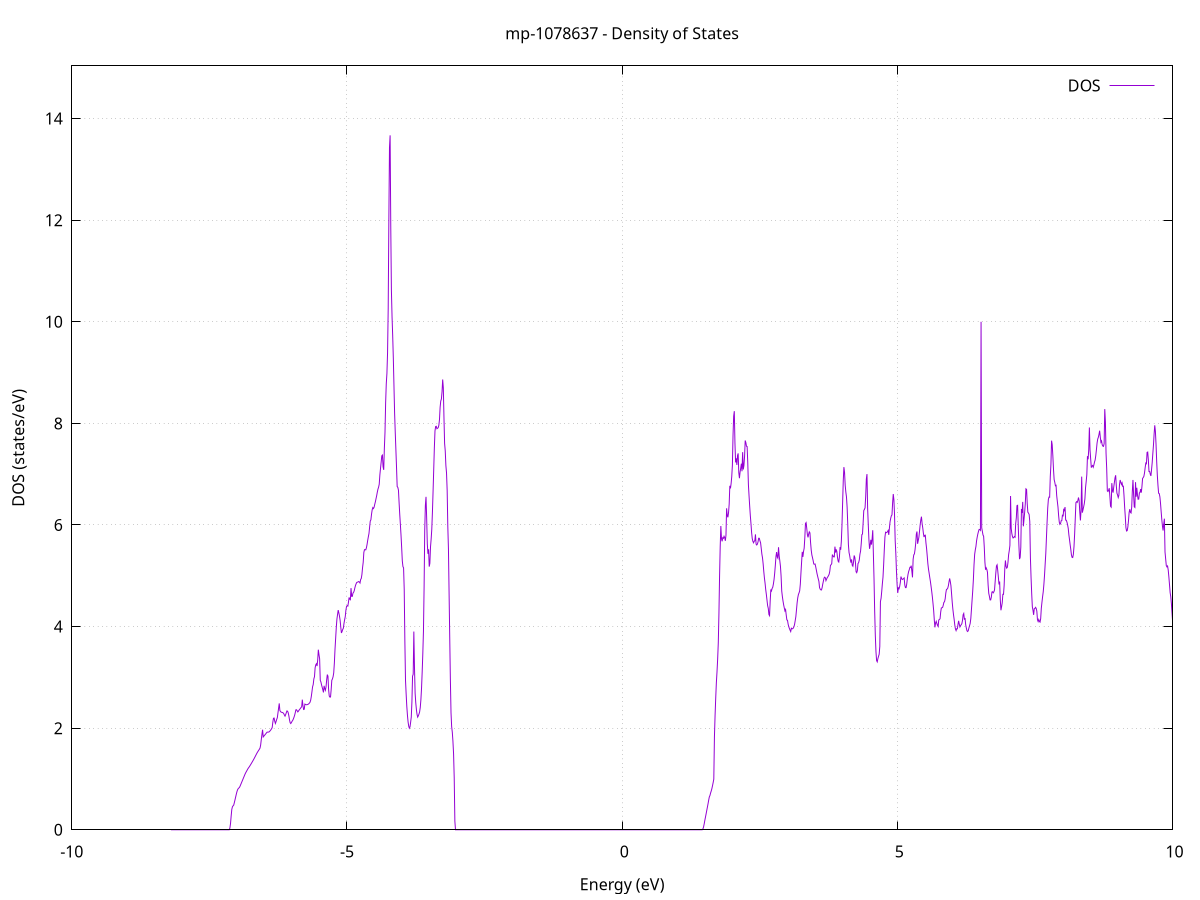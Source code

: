 set title 'mp-1078637 - Density of States'
set xlabel 'Energy (eV)'
set ylabel 'DOS (states/eV)'
set grid
set xrange [-10:10]
set yrange [0:15.038]
set xzeroaxis lt -1
set terminal png size 800,600
set output 'mp-1078637_dos_gnuplot.png'
plot '-' using 1:2 with lines title 'DOS'
-8.198800 0.000000
-8.187100 0.000000
-8.175500 0.000000
-8.163800 0.000000
-8.152200 0.000000
-8.140600 0.000000
-8.128900 0.000000
-8.117300 0.000000
-8.105600 0.000000
-8.094000 0.000000
-8.082300 0.000000
-8.070700 0.000000
-8.059000 0.000000
-8.047400 0.000000
-8.035700 0.000000
-8.024100 0.000000
-8.012400 0.000000
-8.000800 0.000000
-7.989200 0.000000
-7.977500 0.000000
-7.965900 0.000000
-7.954200 0.000000
-7.942600 0.000000
-7.930900 0.000000
-7.919300 0.000000
-7.907600 0.000000
-7.896000 0.000000
-7.884300 0.000000
-7.872700 0.000000
-7.861100 0.000000
-7.849400 0.000000
-7.837800 0.000000
-7.826100 0.000000
-7.814500 0.000000
-7.802800 0.000000
-7.791200 0.000000
-7.779500 0.000000
-7.767900 0.000000
-7.756200 0.000000
-7.744600 0.000000
-7.732900 0.000000
-7.721300 0.000000
-7.709700 0.000000
-7.698000 0.000000
-7.686400 0.000000
-7.674700 0.000000
-7.663100 0.000000
-7.651400 0.000000
-7.639800 0.000000
-7.628100 0.000000
-7.616500 0.000000
-7.604800 0.000000
-7.593200 0.000000
-7.581500 0.000000
-7.569900 0.000000
-7.558300 0.000000
-7.546600 0.000000
-7.535000 0.000000
-7.523300 0.000000
-7.511700 0.000000
-7.500000 0.000000
-7.488400 0.000000
-7.476700 0.000000
-7.465100 0.000000
-7.453400 0.000000
-7.441800 0.000000
-7.430200 0.000000
-7.418500 0.000000
-7.406900 0.000000
-7.395200 0.000000
-7.383600 0.000000
-7.371900 0.000000
-7.360300 0.000000
-7.348600 0.000000
-7.337000 0.000000
-7.325300 0.000000
-7.313700 0.000000
-7.302000 0.000000
-7.290400 0.000000
-7.278800 0.000000
-7.267100 0.000000
-7.255500 0.000000
-7.243800 0.000000
-7.232200 0.000000
-7.220500 0.000000
-7.208900 0.000000
-7.197200 0.000000
-7.185600 0.000000
-7.173900 0.000000
-7.162300 0.000000
-7.150700 0.000000
-7.139000 0.000200
-7.127400 0.033900
-7.115700 0.124400
-7.104100 0.271900
-7.092400 0.402200
-7.080800 0.453700
-7.069100 0.472000
-7.057500 0.486700
-7.045800 0.537800
-7.034200 0.590700
-7.022500 0.645100
-7.010900 0.700300
-6.999300 0.749500
-6.987600 0.787600
-6.976000 0.809700
-6.964300 0.822700
-6.952700 0.835600
-6.941000 0.862300
-6.929400 0.892500
-6.917700 0.923100
-6.906100 0.953700
-6.894400 0.984200
-6.882800 1.014600
-6.871100 1.045100
-6.859500 1.076300
-6.847900 1.105700
-6.836200 1.130200
-6.824600 1.152900
-6.812900 1.175700
-6.801300 1.198400
-6.789600 1.218400
-6.778000 1.234800
-6.766300 1.254300
-6.754700 1.274600
-6.743000 1.295400
-6.731400 1.316800
-6.719800 1.338300
-6.708100 1.360100
-6.696500 1.382800
-6.684800 1.406100
-6.673200 1.430200
-6.661500 1.454900
-6.649900 1.479800
-6.638200 1.504100
-6.626600 1.526400
-6.614900 1.546700
-6.603300 1.566000
-6.591600 1.586000
-6.580000 1.607600
-6.568400 1.668700
-6.556700 1.778000
-6.545100 1.878300
-6.533400 1.969700
-6.521800 1.827200
-6.510100 1.842700
-6.498500 1.857800
-6.486800 1.873200
-6.475200 1.889200
-6.463500 1.905900
-6.451900 1.920800
-6.440200 1.922400
-6.428600 1.923400
-6.417000 1.925700
-6.405300 1.936600
-6.393700 1.952700
-6.382000 1.968500
-6.370400 1.988000
-6.358700 2.012400
-6.347100 2.118600
-6.335400 2.195000
-6.323800 2.199600
-6.312100 2.136100
-6.300500 2.093100
-6.288900 2.128800
-6.277200 2.171800
-6.265600 2.206100
-6.253900 2.300800
-6.242300 2.393400
-6.230600 2.487600
-6.219000 2.348000
-6.207300 2.327200
-6.195700 2.315300
-6.184000 2.311600
-6.172400 2.308800
-6.160700 2.301800
-6.149100 2.287400
-6.137500 2.260200
-6.125800 2.237100
-6.114200 2.266200
-6.102500 2.303700
-6.090900 2.339500
-6.079200 2.334000
-6.067600 2.302400
-6.055900 2.243900
-6.044300 2.164800
-6.032600 2.107300
-6.021000 2.091400
-6.009400 2.110800
-5.997700 2.135700
-5.986100 2.153200
-5.974400 2.180900
-5.962800 2.214300
-5.951100 2.254500
-5.939500 2.304400
-5.927800 2.361900
-5.916200 2.362100
-5.904500 2.342100
-5.892900 2.320400
-5.881200 2.337000
-5.869600 2.356400
-5.858000 2.373300
-5.846300 2.388400
-5.834700 2.406900
-5.823000 2.420100
-5.811400 2.561200
-5.799700 2.442900
-5.788100 2.368200
-5.776400 2.373000
-5.764800 2.474100
-5.753100 2.466600
-5.741500 2.462200
-5.729800 2.461900
-5.718200 2.464700
-5.706600 2.470500
-5.694900 2.479300
-5.683300 2.492700
-5.671600 2.509200
-5.660000 2.548300
-5.648300 2.621200
-5.636700 2.714400
-5.625000 2.814000
-5.613400 2.859700
-5.601700 2.969300
-5.590100 3.014300
-5.578500 3.190000
-5.566800 3.247400
-5.555200 3.268300
-5.543500 3.223400
-5.531900 3.342500
-5.520200 3.545100
-5.508600 3.449100
-5.496900 3.366600
-5.485300 2.941900
-5.473600 2.910500
-5.462000 2.852300
-5.450300 2.806100
-5.438700 2.756400
-5.427100 2.704100
-5.415400 2.834400
-5.403800 2.777200
-5.392100 2.745500
-5.380500 2.812000
-5.368800 2.951500
-5.357200 3.054900
-5.345500 3.023300
-5.333900 2.765400
-5.322200 2.633400
-5.310600 2.612100
-5.299000 2.613500
-5.287300 2.757400
-5.275700 2.943000
-5.264000 2.969100
-5.252400 3.012000
-5.240700 3.088100
-5.229100 3.281800
-5.217400 3.550200
-5.205800 3.765600
-5.194100 3.982400
-5.182500 4.148000
-5.170800 4.239100
-5.159200 4.324800
-5.147600 4.271000
-5.135900 4.205100
-5.124300 4.121100
-5.112600 3.988700
-5.101000 3.874300
-5.089300 3.902800
-5.077700 3.942900
-5.066000 3.967500
-5.054400 4.060100
-5.042700 4.133500
-5.031100 4.197000
-5.019400 4.322100
-5.007800 4.395700
-4.996200 4.411400
-4.984500 4.403200
-4.972900 4.479900
-4.961200 4.573800
-4.949600 4.540100
-4.937900 4.529200
-4.926300 4.757800
-4.914600 4.595000
-4.903000 4.595000
-4.891300 4.657700
-4.879700 4.673700
-4.868100 4.705800
-4.856400 4.763600
-4.844800 4.810900
-4.833100 4.844400
-4.821500 4.869800
-4.809800 4.874400
-4.798200 4.878900
-4.786500 4.886900
-4.774900 4.877300
-4.763200 4.857900
-4.751600 4.926500
-4.739900 4.947400
-4.728300 5.027100
-4.716700 5.160700
-4.705000 5.265600
-4.693400 5.459500
-4.681700 5.514300
-4.670100 5.513400
-4.658400 5.510800
-4.646800 5.551100
-4.635100 5.616100
-4.623500 5.694800
-4.611800 5.767200
-4.600200 5.831900
-4.588500 5.958600
-4.576900 6.076000
-4.565300 6.101900
-4.553600 6.213300
-4.542000 6.297900
-4.530300 6.341700
-4.518700 6.323900
-4.507000 6.350300
-4.495400 6.406400
-4.483700 6.457100
-4.472100 6.517300
-4.460400 6.576700
-4.448800 6.645800
-4.437200 6.704200
-4.425500 6.744200
-4.413900 6.802000
-4.402200 6.985600
-4.390600 7.113800
-4.378900 7.235600
-4.367300 7.361100
-4.355600 7.375600
-4.344000 7.146900
-4.332300 7.085100
-4.320700 7.505800
-4.309000 7.825400
-4.297400 8.409400
-4.285800 8.780700
-4.274100 8.980900
-4.262500 9.387100
-4.250800 10.258800
-4.239200 11.960200
-4.227500 13.428800
-4.215900 13.670800
-4.204200 11.874600
-4.192600 10.622900
-4.180900 10.097500
-4.169300 9.730200
-4.157700 9.285700
-4.146000 8.737400
-4.134400 8.202100
-4.122700 7.823600
-4.111100 7.481700
-4.099400 7.129100
-4.087800 6.757000
-4.076100 6.741100
-4.064500 6.685500
-4.052800 6.439100
-4.041200 6.211300
-4.029500 6.008800
-4.017900 5.799200
-4.006300 5.558600
-3.994600 5.293700
-3.983000 5.181800
-3.971300 5.155500
-3.959700 4.731400
-3.948000 3.708000
-3.936400 2.944400
-3.924700 2.672600
-3.913100 2.433200
-3.901400 2.256300
-3.889800 2.124300
-3.878100 2.039600
-3.866500 1.999300
-3.854900 2.024300
-3.843200 2.116200
-3.831600 2.218900
-3.819900 2.518000
-3.808300 3.023400
-3.796600 3.062600
-3.785000 3.902000
-3.773300 3.196500
-3.761700 2.689000
-3.750000 2.498700
-3.738400 2.367800
-3.726800 2.270600
-3.715100 2.218000
-3.703500 2.243300
-3.691800 2.277300
-3.680200 2.318700
-3.668500 2.405100
-3.656900 2.558800
-3.645200 2.786500
-3.633600 3.097600
-3.621900 3.467200
-3.610300 3.906600
-3.598600 4.771800
-3.587000 5.899200
-3.575400 6.386600
-3.563700 6.554100
-3.552100 6.143500
-3.540400 5.629100
-3.528800 5.432900
-3.517100 5.521600
-3.505500 5.180200
-3.493800 5.246000
-3.482200 5.567700
-3.470500 5.722400
-3.458900 5.916600
-3.447300 6.252200
-3.435600 6.659400
-3.424000 7.078600
-3.412300 7.516300
-3.400700 7.851400
-3.389000 7.937800
-3.377400 7.942700
-3.365700 7.895200
-3.354100 7.904300
-3.342400 7.915800
-3.330800 7.960600
-3.319100 8.073600
-3.307500 8.316000
-3.295900 8.439600
-3.284200 8.480000
-3.272600 8.622100
-3.260900 8.863500
-3.249300 8.700800
-3.237600 8.116800
-3.226000 7.605000
-3.214300 7.458200
-3.202700 7.170200
-3.191000 7.024500
-3.179400 6.678800
-3.167700 5.972700
-3.156100 5.527600
-3.144500 4.655300
-3.132800 3.788800
-3.121200 2.961300
-3.109500 2.303800
-3.097900 2.030700
-3.086200 1.920400
-3.074600 1.742600
-3.062900 1.492300
-3.051300 1.021200
-3.039600 0.170300
-3.028000 0.000000
-3.016400 0.000000
-3.004700 0.000000
-2.993100 0.000000
-2.981400 0.000000
-2.969800 0.000000
-2.958100 0.000000
-2.946500 0.000000
-2.934800 0.000000
-2.923200 0.000000
-2.911500 0.000000
-2.899900 0.000000
-2.888200 0.000000
-2.876600 0.000000
-2.865000 0.000000
-2.853300 0.000000
-2.841700 0.000000
-2.830000 0.000000
-2.818400 0.000000
-2.806700 0.000000
-2.795100 0.000000
-2.783400 0.000000
-2.771800 0.000000
-2.760100 0.000000
-2.748500 0.000000
-2.736800 0.000000
-2.725200 0.000000
-2.713600 0.000000
-2.701900 0.000000
-2.690300 0.000000
-2.678600 0.000000
-2.667000 0.000000
-2.655300 0.000000
-2.643700 0.000000
-2.632000 0.000000
-2.620400 0.000000
-2.608700 0.000000
-2.597100 0.000000
-2.585500 0.000000
-2.573800 0.000000
-2.562200 0.000000
-2.550500 0.000000
-2.538900 0.000000
-2.527200 0.000000
-2.515600 0.000000
-2.503900 0.000000
-2.492300 0.000000
-2.480600 0.000000
-2.469000 0.000000
-2.457300 0.000000
-2.445700 0.000000
-2.434100 0.000000
-2.422400 0.000000
-2.410800 0.000000
-2.399100 0.000000
-2.387500 0.000000
-2.375800 0.000000
-2.364200 0.000000
-2.352500 0.000000
-2.340900 0.000000
-2.329200 0.000000
-2.317600 0.000000
-2.306000 0.000000
-2.294300 0.000000
-2.282700 0.000000
-2.271000 0.000000
-2.259400 0.000000
-2.247700 0.000000
-2.236100 0.000000
-2.224400 0.000000
-2.212800 0.000000
-2.201100 0.000000
-2.189500 0.000000
-2.177800 0.000000
-2.166200 0.000000
-2.154600 0.000000
-2.142900 0.000000
-2.131300 0.000000
-2.119600 0.000000
-2.108000 0.000000
-2.096300 0.000000
-2.084700 0.000000
-2.073000 0.000000
-2.061400 0.000000
-2.049700 0.000000
-2.038100 0.000000
-2.026400 0.000000
-2.014800 0.000000
-2.003200 0.000000
-1.991500 0.000000
-1.979900 0.000000
-1.968200 0.000000
-1.956600 0.000000
-1.944900 0.000000
-1.933300 0.000000
-1.921600 0.000000
-1.910000 0.000000
-1.898300 0.000000
-1.886700 0.000000
-1.875100 0.000000
-1.863400 0.000000
-1.851800 0.000000
-1.840100 0.000000
-1.828500 0.000000
-1.816800 0.000000
-1.805200 0.000000
-1.793500 0.000000
-1.781900 0.000000
-1.770200 0.000000
-1.758600 0.000000
-1.746900 0.000000
-1.735300 0.000000
-1.723700 0.000000
-1.712000 0.000000
-1.700400 0.000000
-1.688700 0.000000
-1.677100 0.000000
-1.665400 0.000000
-1.653800 0.000000
-1.642100 0.000000
-1.630500 0.000000
-1.618800 0.000000
-1.607200 0.000000
-1.595600 0.000000
-1.583900 0.000000
-1.572300 0.000000
-1.560600 0.000000
-1.549000 0.000000
-1.537300 0.000000
-1.525700 0.000000
-1.514000 0.000000
-1.502400 0.000000
-1.490700 0.000000
-1.479100 0.000000
-1.467400 0.000000
-1.455800 0.000000
-1.444200 0.000000
-1.432500 0.000000
-1.420900 0.000000
-1.409200 0.000000
-1.397600 0.000000
-1.385900 0.000000
-1.374300 0.000000
-1.362600 0.000000
-1.351000 0.000000
-1.339300 0.000000
-1.327700 0.000000
-1.316000 0.000000
-1.304400 0.000000
-1.292800 0.000000
-1.281100 0.000000
-1.269500 0.000000
-1.257800 0.000000
-1.246200 0.000000
-1.234500 0.000000
-1.222900 0.000000
-1.211200 0.000000
-1.199600 0.000000
-1.187900 0.000000
-1.176300 0.000000
-1.164700 0.000000
-1.153000 0.000000
-1.141400 0.000000
-1.129700 0.000000
-1.118100 0.000000
-1.106400 0.000000
-1.094800 0.000000
-1.083100 0.000000
-1.071500 0.000000
-1.059800 0.000000
-1.048200 0.000000
-1.036500 0.000000
-1.024900 0.000000
-1.013300 0.000000
-1.001600 0.000000
-0.990000 0.000000
-0.978300 0.000000
-0.966700 0.000000
-0.955000 0.000000
-0.943400 0.000000
-0.931700 0.000000
-0.920100 0.000000
-0.908400 0.000000
-0.896800 0.000000
-0.885100 0.000000
-0.873500 0.000000
-0.861900 0.000000
-0.850200 0.000000
-0.838600 0.000000
-0.826900 0.000000
-0.815300 0.000000
-0.803600 0.000000
-0.792000 0.000000
-0.780300 0.000000
-0.768700 0.000000
-0.757000 0.000000
-0.745400 0.000000
-0.733800 0.000000
-0.722100 0.000000
-0.710500 0.000000
-0.698800 0.000000
-0.687200 0.000000
-0.675500 0.000000
-0.663900 0.000000
-0.652200 0.000000
-0.640600 0.000000
-0.628900 0.000000
-0.617300 0.000000
-0.605600 0.000000
-0.594000 0.000000
-0.582400 0.000000
-0.570700 0.000000
-0.559100 0.000000
-0.547400 0.000000
-0.535800 0.000000
-0.524100 0.000000
-0.512500 0.000000
-0.500800 0.000000
-0.489200 0.000000
-0.477500 0.000000
-0.465900 0.000000
-0.454300 0.000000
-0.442600 0.000000
-0.431000 0.000000
-0.419300 0.000000
-0.407700 0.000000
-0.396000 0.000000
-0.384400 0.000000
-0.372700 0.000000
-0.361100 0.000000
-0.349400 0.000000
-0.337800 0.000000
-0.326100 0.000000
-0.314500 0.000000
-0.302900 0.000000
-0.291200 0.000000
-0.279600 0.000000
-0.267900 0.000000
-0.256300 0.000000
-0.244600 0.000000
-0.233000 0.000000
-0.221300 0.000000
-0.209700 0.000000
-0.198000 0.000000
-0.186400 0.000000
-0.174700 0.000000
-0.163100 0.000000
-0.151500 0.000000
-0.139800 0.000000
-0.128200 0.000000
-0.116500 0.000000
-0.104900 0.000000
-0.093200 0.000000
-0.081600 0.000000
-0.069900 0.000000
-0.058300 0.000000
-0.046600 0.000000
-0.035000 0.000000
-0.023400 0.000000
-0.011700 0.000000
-0.000100 0.000000
0.011600 0.000000
0.023200 0.000000
0.034900 0.000000
0.046500 0.000000
0.058200 0.000000
0.069800 0.000000
0.081500 0.000000
0.093100 0.000000
0.104800 0.000000
0.116400 0.000000
0.128000 0.000000
0.139700 0.000000
0.151300 0.000000
0.163000 0.000000
0.174600 0.000000
0.186300 0.000000
0.197900 0.000000
0.209600 0.000000
0.221200 0.000000
0.232900 0.000000
0.244500 0.000000
0.256200 0.000000
0.267800 0.000000
0.279400 0.000000
0.291100 0.000000
0.302700 0.000000
0.314400 0.000000
0.326000 0.000000
0.337700 0.000000
0.349300 0.000000
0.361000 0.000000
0.372600 0.000000
0.384300 0.000000
0.395900 0.000000
0.407500 0.000000
0.419200 0.000000
0.430800 0.000000
0.442500 0.000000
0.454100 0.000000
0.465800 0.000000
0.477400 0.000000
0.489100 0.000000
0.500700 0.000000
0.512400 0.000000
0.524000 0.000000
0.535700 0.000000
0.547300 0.000000
0.558900 0.000000
0.570600 0.000000
0.582200 0.000000
0.593900 0.000000
0.605500 0.000000
0.617200 0.000000
0.628800 0.000000
0.640500 0.000000
0.652100 0.000000
0.663800 0.000000
0.675400 0.000000
0.687000 0.000000
0.698700 0.000000
0.710300 0.000000
0.722000 0.000000
0.733600 0.000000
0.745300 0.000000
0.756900 0.000000
0.768600 0.000000
0.780200 0.000000
0.791900 0.000000
0.803500 0.000000
0.815200 0.000000
0.826800 0.000000
0.838400 0.000000
0.850100 0.000000
0.861700 0.000000
0.873400 0.000000
0.885000 0.000000
0.896700 0.000000
0.908300 0.000000
0.920000 0.000000
0.931600 0.000000
0.943300 0.000000
0.954900 0.000000
0.966600 0.000000
0.978200 0.000000
0.989800 0.000000
1.001500 0.000000
1.013100 0.000000
1.024800 0.000000
1.036400 0.000000
1.048100 0.000000
1.059700 0.000000
1.071400 0.000000
1.083000 0.000000
1.094700 0.000000
1.106300 0.000000
1.117900 0.000000
1.129600 0.000000
1.141200 0.000000
1.152900 0.000000
1.164500 0.000000
1.176200 0.000000
1.187800 0.000000
1.199500 0.000000
1.211100 0.000000
1.222800 0.000000
1.234400 0.000000
1.246100 0.000000
1.257700 0.000000
1.269300 0.000000
1.281000 0.000000
1.292600 0.000000
1.304300 0.000000
1.315900 0.000000
1.327600 0.000000
1.339200 0.000000
1.350900 0.000000
1.362500 0.000000
1.374200 0.000000
1.385800 0.000000
1.397400 0.000000
1.409100 0.000000
1.420700 0.000000
1.432400 0.000000
1.444000 0.000000
1.455700 0.000500
1.467300 0.016200
1.479000 0.054100
1.490600 0.114300
1.502300 0.184800
1.513900 0.247700
1.525600 0.312800
1.537200 0.379500
1.548800 0.443800
1.560500 0.511000
1.572100 0.581100
1.583800 0.645600
1.595400 0.674300
1.607100 0.724400
1.618700 0.763400
1.630400 0.809600
1.642000 0.867400
1.653700 0.930000
1.665300 0.996100
1.677000 1.833400
1.688600 2.250200
1.700200 2.593600
1.711900 2.895100
1.723500 3.105600
1.735200 3.356300
1.746800 3.676700
1.758500 4.248600
1.770100 4.984300
1.781800 5.574800
1.793400 5.979900
1.805100 5.728400
1.816700 5.678900
1.828300 5.750100
1.840000 5.737400
1.851600 5.777900
1.863300 5.752200
1.874900 5.688200
1.886600 5.796700
1.898200 6.328400
1.909900 6.184900
1.921500 6.151700
1.933200 6.243100
1.944800 6.411500
1.956500 6.770800
1.968100 6.720200
1.979700 6.812800
1.991400 6.951300
2.003000 7.175100
2.014700 7.755200
2.026300 8.140500
2.038000 8.241000
2.049600 7.613200
2.061300 7.232300
2.072900 7.312800
2.084600 7.181800
2.096200 7.366200
2.107900 7.409500
2.119500 7.030600
2.131100 6.920600
2.142800 7.040500
2.154400 7.116900
2.166100 7.207300
2.177700 7.057700
2.189400 7.434400
2.201000 7.092700
2.212700 7.169700
2.224300 7.346900
2.236000 7.663200
2.247600 7.623200
2.259200 7.550000
2.270900 7.544600
2.282500 7.227200
2.294200 6.792100
2.305800 6.572800
2.317500 6.370900
2.329100 6.183400
2.340800 6.026500
2.352400 5.851800
2.364100 5.732100
2.375700 5.677200
2.387400 5.649800
2.399000 5.679100
2.410600 5.691800
2.422300 5.815700
2.433900 5.623100
2.445600 5.606300
2.457200 5.623500
2.468900 5.666300
2.480500 5.739100
2.492200 5.738400
2.503800 5.688400
2.515500 5.649600
2.527100 5.541700
2.538700 5.428300
2.550400 5.352600
2.562000 5.233900
2.573700 5.083300
2.585300 4.954300
2.597000 4.853900
2.608600 4.730100
2.620300 4.631700
2.631900 4.520100
2.643600 4.411700
2.655200 4.358800
2.666900 4.237000
2.678500 4.215200
2.690100 4.505800
2.701800 4.730100
2.713400 4.703000
2.725100 4.751200
2.736700 4.774000
2.748400 4.838900
2.760000 4.925500
2.771700 5.050600
2.783300 5.203800
2.795000 5.379000
2.806600 5.467100
2.818300 5.367800
2.829900 5.343900
2.841500 5.561900
2.853200 5.391700
2.864800 5.296500
2.876500 5.186400
2.888100 4.994200
2.899800 4.698500
2.911400 4.590600
2.923100 4.501900
2.934700 4.427400
2.946400 4.365800
2.958000 4.309600
2.969600 4.335400
2.981300 4.228000
2.992900 4.130700
3.004600 4.124000
3.016200 4.046300
3.027900 3.996600
3.039500 3.960700
3.051200 3.928700
3.062800 3.902000
3.074500 3.967800
3.086100 3.956900
3.097800 3.957400
3.109400 3.969900
3.121000 3.995900
3.132700 4.040900
3.144300 4.115400
3.156000 4.194700
3.167600 4.327500
3.179300 4.467200
3.190900 4.566800
3.202600 4.631100
3.214200 4.663400
3.225900 4.704500
3.237500 4.836200
3.249100 5.060000
3.260800 5.271000
3.272400 5.470900
3.284100 5.372600
3.295700 5.475700
3.307400 5.544100
3.319000 5.744000
3.330700 6.028800
3.342300 6.046900
3.354000 5.936800
3.365600 5.812400
3.377300 5.756900
3.388900 5.820700
3.400500 5.865200
3.412200 5.845400
3.423800 5.654900
3.435500 5.505900
3.447100 5.410600
3.458800 5.356100
3.470400 5.299300
3.482100 5.232000
3.493700 5.227700
3.505400 5.232100
3.517000 5.178100
3.528700 5.113000
3.540300 5.046500
3.551900 4.991300
3.563600 4.939300
3.575200 4.889200
3.586900 4.767200
3.598500 4.736900
3.610200 4.723000
3.621800 4.720800
3.633500 4.765900
3.645100 4.836500
3.656800 4.896100
3.668400 4.955400
3.680000 4.973100
3.691700 4.960700
3.703300 4.904900
3.715000 4.934700
3.726600 4.964000
3.738300 4.981400
3.749900 5.002900
3.761600 5.032400
3.773200 5.090500
3.784900 5.204500
3.796500 5.218400
3.808200 5.238500
3.819800 5.417200
3.831400 5.390700
3.843100 5.372600
3.854700 5.371800
3.866400 5.573300
3.878000 5.457400
3.889700 5.520000
3.901300 5.475600
3.913000 5.363100
3.924600 5.286600
3.936300 5.270700
3.947900 5.372600
3.959600 5.564000
3.971200 5.512400
3.982800 5.677300
3.994500 5.996700
4.006100 6.437900
4.017800 6.874400
4.029400 7.139600
4.041100 7.034500
4.052700 6.783600
4.064400 6.649100
4.076000 6.553700
4.087700 6.354500
4.099300 6.017300
4.110900 5.616600
4.122600 5.458600
4.134200 5.397900
4.145900 5.316500
4.157500 5.258500
4.169200 5.322500
4.180800 5.206400
4.192500 5.188100
4.204100 5.268900
4.215800 5.399700
4.227400 5.362900
4.239100 5.260700
4.250700 5.078500
4.262300 5.060900
4.274000 5.100700
4.285600 5.241200
4.297300 5.259000
4.308900 5.310900
4.320600 5.424100
4.332200 5.485300
4.343900 5.627000
4.355500 5.809400
4.367200 5.821200
4.378800 6.043400
4.390400 6.283900
4.402100 6.307900
4.413700 6.337000
4.425400 6.565100
4.437000 6.902800
4.448700 7.001800
4.460300 6.335800
4.472000 6.011400
4.483600 5.718100
4.495300 5.531400
4.506900 5.601800
4.518600 5.708100
4.530200 5.614100
4.541800 5.723000
4.553500 5.896900
4.565100 5.426000
4.576800 4.929100
4.588400 4.308700
4.600100 3.829500
4.611700 3.509800
4.623400 3.331400
4.635000 3.305800
4.646700 3.368100
4.658300 3.412800
4.670000 3.454800
4.681600 3.608700
4.693200 4.492600
4.704900 4.557200
4.716500 4.690400
4.728200 4.843200
4.739800 4.974000
4.751500 5.218400
4.763100 5.505800
4.774800 5.761600
4.786400 5.857300
4.798100 5.848400
4.809700 5.855200
4.821300 5.868100
4.833000 5.891900
4.844600 5.805400
4.856300 5.941800
4.867900 6.062200
4.879600 6.130900
4.891200 6.179800
4.902900 6.198500
4.914500 6.436600
4.926200 6.609700
4.937800 6.497000
4.949500 6.196400
4.961100 5.694400
4.972700 5.441900
4.984400 5.091200
4.996000 4.826500
5.007700 4.661300
5.019300 4.760900
5.031000 4.744900
5.042600 4.788300
5.054300 4.865900
5.065900 4.984600
5.077600 4.947100
5.089200 4.926500
5.100800 4.933000
5.112500 4.944800
5.124100 4.957200
5.135800 4.817200
5.147400 4.767300
5.159100 4.766700
5.170700 4.836000
5.182400 4.942200
5.194000 5.025600
5.205700 5.083700
5.217300 5.121000
5.229000 5.166500
5.240600 5.164200
5.252200 5.198900
5.263900 5.092700
5.275500 4.969200
5.287200 5.326000
5.298800 5.411000
5.310500 5.430600
5.322100 5.514500
5.333800 5.637400
5.345400 5.820100
5.357100 5.871500
5.368700 5.629700
5.380400 5.695100
5.392000 5.760200
5.403600 5.880600
5.415300 6.005900
5.426900 6.101000
5.438600 6.163700
5.450200 6.029800
5.461900 5.946200
5.473500 5.838700
5.485200 5.762500
5.496800 5.796000
5.508500 5.799600
5.520100 5.646900
5.531700 5.538000
5.543400 5.390300
5.555000 5.237800
5.566700 5.129000
5.578300 5.048500
5.590000 4.964200
5.601600 4.884300
5.613300 4.790800
5.624900 4.692700
5.636600 4.584000
5.648200 4.457800
5.659900 4.320700
5.671500 4.136300
5.683100 3.984700
5.694800 4.069700
5.706400 4.103300
5.718100 4.062000
5.729700 4.025800
5.741400 4.002500
5.753000 4.130300
5.764700 4.138700
5.776300 4.154300
5.788000 4.283200
5.799600 4.366100
5.811300 4.370900
5.822900 4.378100
5.834500 4.421000
5.846200 4.477400
5.857800 4.489200
5.869500 4.547300
5.881100 4.659100
5.892800 4.730900
5.904400 4.737600
5.916100 4.756000
5.927700 4.805300
5.939400 4.882400
5.951000 4.947500
5.962600 4.886500
5.974300 4.803200
5.985900 4.645100
5.997600 4.479700
6.009200 4.343400
6.020900 4.234300
6.032500 4.141200
6.044200 4.031900
6.055800 3.954400
6.067500 3.921200
6.079100 3.958700
6.090800 3.956200
6.102400 4.041900
6.114000 4.113700
6.125700 4.049400
6.137300 3.993000
6.149000 4.019000
6.160600 4.036400
6.172300 4.056600
6.183900 4.119100
6.195600 4.233300
6.207200 4.258200
6.218900 4.135700
6.230500 4.168100
6.242100 4.036600
6.253800 3.971000
6.265400 3.917100
6.277100 3.902800
6.288700 3.918500
6.300400 3.971300
6.312000 4.014500
6.323700 4.062100
6.335300 4.157900
6.347000 4.338900
6.358600 4.523500
6.370300 4.705300
6.381900 4.923900
6.393500 5.213700
6.405200 5.421900
6.416800 5.510500
6.428500 5.576700
6.440100 5.689100
6.451800 5.762700
6.463400 5.824400
6.475100 5.875400
6.486700 5.913100
6.498400 5.912000
6.510000 5.896100
6.521700 9.999800
6.533300 5.946400
6.544900 5.876000
6.556600 5.803800
6.568200 5.778300
6.579900 5.566100
6.591500 5.269200
6.603200 5.119600
6.614800 5.155200
6.626500 5.124700
6.638100 5.068900
6.649800 4.818800
6.661400 4.655300
6.673000 4.596600
6.684700 4.526000
6.696300 4.524600
6.708000 4.580100
6.719600 4.681300
6.731300 4.685800
6.742900 4.664900
6.754600 4.684600
6.766200 4.721200
6.777900 4.886600
6.789500 5.054700
6.801200 5.192900
6.812800 5.216000
6.824400 5.104900
6.836100 4.969100
6.847700 4.829500
6.859400 4.886700
6.871000 4.524700
6.882700 4.320800
6.894300 4.389400
6.906000 4.465300
6.917600 4.635000
6.929300 4.634000
6.940900 4.808000
6.952500 5.135200
6.964200 5.302300
6.975800 5.187200
6.987500 5.150700
6.999100 5.167500
7.010800 5.265800
7.022400 5.415300
7.034100 5.496200
7.045700 5.597900
7.057400 6.569800
7.069000 5.936700
7.080700 5.832400
7.092300 5.770400
7.103900 5.744200
7.115600 5.755400
7.127200 5.772300
7.138900 5.760400
7.150500 6.025800
7.162200 6.141700
7.173800 6.380400
7.185500 6.387300
7.197100 5.994000
7.208800 5.606400
7.220400 5.328300
7.232100 5.363500
7.243700 5.562900
7.255300 6.314700
7.267000 6.237700
7.278600 6.455000
7.290300 5.974000
7.301900 6.110400
7.313600 6.247300
7.325200 6.416900
7.336900 6.711700
7.348500 6.700600
7.360200 6.423500
7.371800 6.250900
7.383400 6.234300
7.395100 6.207000
7.406700 6.070300
7.418400 5.351300
7.430000 4.967400
7.441700 4.646900
7.453300 4.388400
7.465000 4.321000
7.476600 4.230400
7.488300 4.351000
7.499900 4.357100
7.511600 4.378600
7.523200 4.358800
7.534800 4.304700
7.546500 4.134500
7.558100 4.100200
7.569800 4.138800
7.581400 4.102100
7.593100 4.087800
7.604700 4.156100
7.616400 4.362000
7.628000 4.478400
7.639700 4.588900
7.651300 4.686000
7.663000 4.830600
7.674600 5.009700
7.686200 5.227700
7.697900 5.445000
7.709500 5.744800
7.721200 6.052400
7.732800 6.333400
7.744500 6.503800
7.756100 6.549500
7.767800 6.546900
7.779400 6.953500
7.791100 7.197400
7.802700 7.660100
7.814300 7.579400
7.826000 7.360300
7.837600 7.098300
7.849300 6.895300
7.860900 6.842000
7.872600 6.772900
7.884200 6.780900
7.895900 6.577900
7.907500 6.462600
7.919200 6.353300
7.930800 6.186800
7.942500 6.057500
7.954100 6.012400
7.965700 6.027700
7.977400 6.083400
7.989000 6.086700
8.000700 6.201800
8.012300 6.169000
8.024000 6.319900
8.035600 6.269800
8.047300 6.353500
8.058900 6.095800
8.070600 6.092800
8.082200 6.056000
8.093800 6.004300
8.105500 5.933900
8.117100 5.805800
8.128800 5.710400
8.140400 5.612100
8.152100 5.517900
8.163700 5.411700
8.175400 5.362700
8.187000 5.359100
8.198700 5.423000
8.210300 5.575800
8.222000 5.825800
8.233600 6.132900
8.245200 6.441200
8.256900 6.459100
8.268500 6.444500
8.280200 6.480500
8.291800 6.540800
8.303500 6.481200
8.315100 6.262000
8.326800 6.089000
8.338400 6.291700
8.350100 6.952700
8.361700 6.242400
8.373400 6.296900
8.385000 6.353400
8.396600 6.416200
8.408300 6.513400
8.419900 6.733000
8.431600 6.855800
8.443200 6.990400
8.454900 7.355100
8.466500 7.293300
8.478200 7.482000
8.489800 7.919400
8.501500 7.479000
8.513100 7.301000
8.524700 7.129700
8.536400 7.158300
8.548000 7.171100
8.559700 7.137800
8.571300 7.181800
8.583000 7.239500
8.594600 7.279700
8.606300 7.368500
8.617900 7.484700
8.629600 7.614900
8.641200 7.692200
8.652900 7.726700
8.664500 7.783700
8.676100 7.856200
8.687800 7.733600
8.699400 7.629100
8.711100 7.653600
8.722700 7.579100
8.734400 7.553000
8.746000 7.547400
8.757700 7.601100
8.769300 8.282000
8.781000 8.026100
8.792600 7.412100
8.804300 7.111400
8.815900 6.670800
8.827500 6.658600
8.839200 6.684900
8.850800 6.724100
8.862500 6.557000
8.874100 6.369000
8.885800 6.352100
8.897400 6.824100
8.909100 6.677200
8.920700 6.637100
8.932400 6.745900
8.944000 6.839500
8.955600 6.929400
8.967300 6.978700
8.978900 6.772400
8.990600 6.625700
9.002200 6.590200
9.013900 6.540700
9.025500 6.581800
9.037200 6.792100
9.048800 6.885600
9.060500 6.843100
9.072100 6.798500
9.083800 6.829100
9.095400 6.758000
9.107000 6.763600
9.118700 6.583500
9.130300 6.357900
9.142000 6.166900
9.153600 5.947000
9.165300 5.881400
9.176900 5.888700
9.188600 5.959900
9.200200 6.082300
9.211900 6.244900
9.223500 6.311900
9.235100 6.249800
9.246800 6.236300
9.258400 6.346200
9.270100 6.663000
9.281700 6.887000
9.293400 6.593000
9.305000 6.358800
9.316700 6.345500
9.328300 6.843100
9.340000 6.557200
9.351600 6.732500
9.363300 6.594500
9.374900 6.507000
9.386500 6.509600
9.398200 6.631300
9.409800 6.642300
9.421500 6.706900
9.433100 6.637200
9.444800 6.756800
9.456400 6.915700
9.468100 6.933900
9.479700 6.957000
9.491400 7.023700
9.503000 7.126100
9.514700 7.218800
9.526300 7.207600
9.537900 7.429200
9.549600 7.435900
9.561200 7.281300
9.572900 7.053500
9.584500 7.054300
9.596200 6.998500
9.607800 6.966000
9.619500 7.091800
9.631100 7.226500
9.642800 7.409500
9.654400 7.576500
9.666000 7.790800
9.677700 7.962400
9.689300 7.844200
9.701000 7.585000
9.712600 7.252300
9.724300 6.978700
9.735900 6.782100
9.747600 6.624400
9.759200 6.618100
9.770900 6.553900
9.782500 6.426000
9.794200 6.258500
9.805800 6.105400
9.817400 5.979100
9.829100 5.891300
9.840700 6.019700
9.852400 6.124100
9.864000 5.468400
9.875700 5.333000
9.887300 5.198900
9.899000 5.175600
9.910600 5.192300
9.922300 5.112000
9.933900 4.980000
9.945500 4.826800
9.957200 4.667700
9.968800 4.587100
9.980500 4.444900
9.992100 4.255200
10.003800 4.064200
10.015400 3.888100
10.027100 3.746400
10.038700 3.649900
10.050400 3.584000
10.062000 3.515400
10.073700 3.552700
10.085300 3.367800
10.096900 3.204600
10.108600 3.100000
10.120200 2.967100
10.131900 2.837200
10.143500 2.714400
10.155200 2.595900
10.166800 2.474900
10.178500 2.342300
10.190100 2.217700
10.201800 2.104300
10.213400 1.998600
10.225100 1.896500
10.236700 1.797200
10.248300 1.701600
10.260000 1.616800
10.271600 1.544900
10.283300 1.479300
10.294900 1.418600
10.306600 1.363700
10.318200 1.319200
10.329900 1.281800
10.341500 1.244800
10.353200 1.209500
10.364800 1.174900
10.376400 1.140600
10.388100 1.107400
10.399700 1.075000
10.411400 1.042900
10.423000 1.009900
10.434700 0.974000
10.446300 0.932300
10.458000 0.889300
10.469600 0.850000
10.481300 0.814800
10.492900 0.783600
10.504600 0.753900
10.516200 0.731100
10.527800 0.715800
10.539500 0.705200
10.551100 0.699200
10.562800 0.702800
10.574400 0.709500
10.586100 0.708000
10.597700 0.695000
10.609400 0.669400
10.621000 0.647000
10.632700 0.614800
10.644300 0.568100
10.656000 0.516700
10.667600 0.465200
10.679200 0.414400
10.690900 0.367600
10.702500 0.330100
10.714200 0.303800
10.725800 0.291500
10.737500 0.290900
10.749100 0.296500
10.760800 0.307900
10.772400 0.332400
10.784100 0.374500
10.795700 0.423400
10.807300 0.628400
10.819000 0.561400
10.830600 0.589100
10.842300 0.624800
10.853900 0.663600
10.865600 0.705500
10.877200 0.750500
10.888900 0.798700
10.900500 0.849900
10.912200 0.983400
10.923800 1.152400
10.935500 1.300600
10.947100 1.448800
10.958700 1.597600
10.970400 1.724100
10.982000 1.831500
10.993700 1.949600
11.005300 2.068600
11.017000 2.195200
11.028600 2.332700
11.040300 2.482700
11.051900 2.720900
11.063600 3.026700
11.075200 3.537900
11.086800 4.025900
11.098500 4.102500
11.110100 3.985000
11.121800 3.830000
11.133400 3.581600
11.145100 3.284200
11.156700 3.006200
11.168400 2.784100
11.180000 2.675100
11.191700 2.589400
11.203300 2.459200
11.215000 2.365800
11.226600 2.323700
11.238200 2.308700
11.249900 2.314700
11.261500 2.528600
11.273200 2.565100
11.284800 2.563900
11.296500 2.699800
11.308100 2.958400
11.319800 3.068900
11.331400 3.130500
11.343100 3.224000
11.354700 3.347200
11.366400 3.528900
11.378000 3.721900
11.389600 3.906600
11.401300 3.917700
11.412900 4.001300
11.424600 4.031400
11.436200 4.012500
11.447900 3.915100
11.459500 3.872300
11.471200 3.698400
11.482800 3.590500
11.494500 3.509100
11.506100 3.466500
11.517700 3.478100
11.529400 3.505300
11.541000 3.488000
11.552700 3.439800
11.564300 3.397400
11.576000 3.361400
11.587600 3.247900
11.599300 3.237500
11.610900 3.294100
11.622600 3.261000
11.634200 3.342200
11.645900 3.963600
11.657500 4.163700
11.669100 4.270900
11.680800 4.696700
11.692400 4.659200
11.704100 4.754300
11.715700 4.716100
11.727400 4.768500
11.739000 4.799000
11.750700 4.810800
11.762300 4.934100
11.774000 4.771900
11.785600 4.673000
11.797200 4.622400
11.808900 4.592900
11.820500 4.584300
11.832200 4.669900
11.843800 4.710200
11.855500 4.750300
11.867100 4.926900
11.878800 5.021400
11.890400 5.008000
11.902100 4.907200
11.913700 4.791700
11.925400 4.629400
11.937000 4.397500
11.948600 4.209600
11.960300 4.070500
11.971900 3.986100
11.983600 3.915700
11.995200 3.876100
12.006900 3.777900
12.018500 3.696600
12.030200 3.662700
12.041800 3.643700
12.053500 3.625200
12.065100 3.729200
12.076800 3.803400
12.088400 4.128300
12.100000 4.219900
12.111700 4.296000
12.123300 4.443100
12.135000 4.894000
12.146600 4.982200
12.158300 5.069700
12.169900 5.155200
12.181600 4.933400
12.193200 4.910200
12.204900 4.866600
12.216500 4.997500
12.228100 5.147100
12.239800 5.232900
12.251400 5.317500
12.263100 5.362200
12.274700 5.779400
12.286400 5.740600
12.298000 5.807200
12.309700 5.852200
12.321300 5.869200
12.333000 5.853900
12.344600 5.811600
12.356300 5.908600
12.367900 6.028500
12.379500 5.653100
12.391200 5.828600
12.402800 5.499200
12.414500 5.235600
12.426100 4.943300
12.437800 4.765500
12.449400 4.572100
12.461100 4.353600
12.472700 4.230500
12.484400 4.182400
12.496000 4.163500
12.507700 4.164400
12.519300 4.144500
12.530900 4.106700
12.542600 4.088500
12.554200 3.946000
12.565900 3.924200
12.577500 3.824400
12.589200 3.669600
12.600800 3.566700
12.612500 3.461400
12.624100 3.331400
12.635800 3.193500
12.647400 3.054500
12.659000 2.943700
12.670700 2.854300
12.682300 2.757500
12.694000 2.653100
12.705600 2.552500
12.717300 2.444500
12.728900 2.241000
12.740600 2.084200
12.752200 2.007800
12.763900 1.945000
12.775500 1.883700
12.787200 1.823700
12.798800 1.767000
12.810400 1.715500
12.822100 1.680500
12.833700 1.646900
12.845400 1.610800
12.857000 1.574000
12.868700 1.519100
12.880300 1.469500
12.892000 1.436000
12.903600 1.410100
12.915300 1.384000
12.926900 1.357400
12.938500 1.330400
12.950200 1.303500
12.961800 1.277000
12.973500 1.250900
12.985100 1.225500
12.996800 1.200800
13.008400 1.177000
13.020100 1.153600
13.031700 1.131500
13.043400 1.108600
13.055000 1.087300
13.066700 1.064800
13.078300 1.040100
13.089900 1.014800
13.101600 0.989300
13.113200 0.964200
13.124900 0.940600
13.136500 0.916600
13.148200 0.892200
13.159800 0.868500
13.171500 0.845300
13.183100 0.822800
13.194800 0.801000
13.206400 0.779600
13.218100 0.759200
13.229700 0.740200
13.241300 0.722000
13.253000 0.720900
13.264600 0.722400
13.276300 0.714000
13.287900 0.698600
13.299600 0.676000
13.311200 0.646200
13.322900 0.609100
13.334500 0.575200
13.346200 0.559900
13.357800 0.523900
13.369400 0.490200
13.381100 0.458800
13.392700 0.429800
13.404400 0.403200
13.416000 0.378900
13.427700 0.356700
13.439300 0.336600
13.451000 0.318500
13.462600 0.301900
13.474300 0.286100
13.485900 0.270900
13.497600 0.256100
13.509200 0.241600
13.520800 0.226300
13.532500 0.209500
13.544100 0.192700
13.555800 0.175600
13.567400 0.158400
13.579100 0.141900
13.590700 0.126400
13.602400 0.112200
13.614000 0.099000
13.625700 0.087800
13.637300 0.081600
13.648900 0.076600
13.660600 0.071800
13.672200 0.067200
13.683900 0.062800
13.695500 0.058600
13.707200 0.054500
13.718800 0.050600
13.730500 0.046800
13.742100 0.043200
13.753800 0.039700
13.765400 0.036400
13.777100 0.033200
13.788700 0.030200
13.800300 0.027300
13.812000 0.024600
13.823600 0.022000
13.835300 0.019600
13.846900 0.017400
13.858600 0.015300
13.870200 0.013300
13.881900 0.011500
13.893500 0.009800
13.905200 0.008200
13.916800 0.006800
13.928500 0.005500
13.940100 0.004400
13.951700 0.003400
13.963400 0.002500
13.975000 0.001700
13.986700 0.001100
13.998300 0.000600
14.010000 0.000300
14.021600 0.000100
14.033300 0.000000
14.044900 0.000000
14.056600 0.000000
14.068200 0.000000
14.079800 0.000000
14.091500 0.000000
14.103100 0.000000
14.114800 0.000000
14.126400 0.000000
14.138100 0.000000
14.149700 0.000000
14.161400 0.000000
14.173000 0.000000
14.184700 0.000000
14.196300 0.000000
14.208000 0.000000
14.219600 0.000000
14.231200 0.000000
14.242900 0.000000
14.254500 0.000000
14.266200 0.000000
14.277800 0.000000
14.289500 0.000000
14.301100 0.000000
14.312800 0.000000
14.324400 0.000000
14.336100 0.000000
14.347700 0.000000
14.359400 0.000000
14.371000 0.000000
14.382600 0.000000
14.394300 0.000000
14.405900 0.000000
14.417600 0.000000
14.429200 0.000000
14.440900 0.000000
14.452500 0.000000
14.464200 0.000000
14.475800 0.000000
14.487500 0.000000
14.499100 0.000000
14.510700 0.000000
14.522400 0.000000
14.534000 0.000000
14.545700 0.000000
14.557300 0.000000
14.569000 0.000000
14.580600 0.000000
14.592300 0.000000
14.603900 0.000000
14.615600 0.000000
14.627200 0.000000
14.638900 0.000000
14.650500 0.000000
14.662100 0.000000
14.673800 0.000000
14.685400 0.000000
14.697100 0.000000
14.708700 0.000000
14.720400 0.000000
14.732000 0.000000
14.743700 0.000000
14.755300 0.000000
14.767000 0.000000
14.778600 0.000000
14.790200 0.000000
14.801900 0.000000
14.813500 0.000000
14.825200 0.000000
14.836800 0.000000
14.848500 0.000000
14.860100 0.000000
14.871800 0.000000
14.883400 0.000000
14.895100 0.000000
14.906700 0.000000
14.918400 0.000000
14.930000 0.000000
14.941600 0.000000
14.953300 0.000000
14.964900 0.000000
14.976600 0.000000
14.988200 0.000000
14.999900 0.000000
15.011500 0.000000
15.023200 0.000000
15.034800 0.000000
15.046500 0.000000
15.058100 0.000000
15.069800 0.000000
15.081400 0.000000
15.093000 0.000000
e
